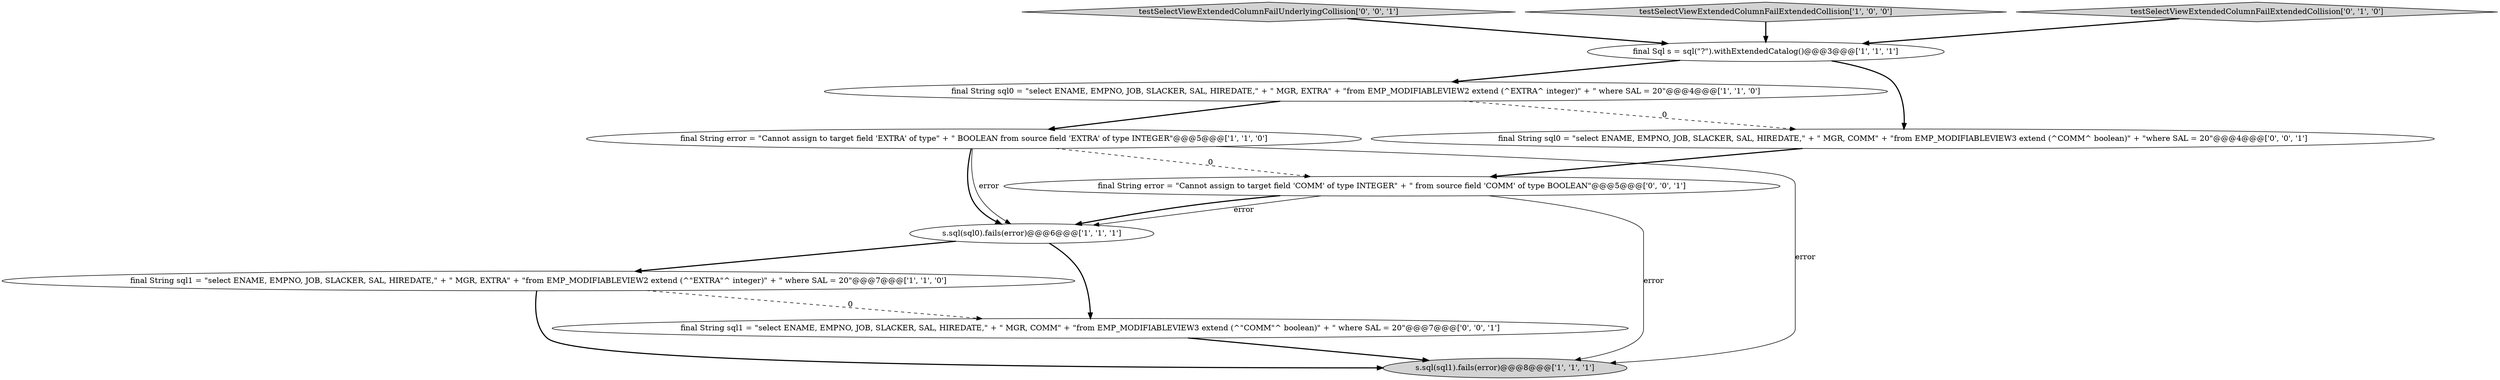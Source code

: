 digraph {
6 [style = filled, label = "final String sql1 = \"select ENAME, EMPNO, JOB, SLACKER, SAL, HIREDATE,\" + \" MGR, EXTRA\" + \"from EMP_MODIFIABLEVIEW2 extend (^\"EXTRA\"^ integer)\" + \" where SAL = 20\"@@@7@@@['1', '1', '0']", fillcolor = white, shape = ellipse image = "AAA0AAABBB1BBB"];
3 [style = filled, label = "final Sql s = sql(\"?\").withExtendedCatalog()@@@3@@@['1', '1', '1']", fillcolor = white, shape = ellipse image = "AAA0AAABBB1BBB"];
8 [style = filled, label = "final String sql0 = \"select ENAME, EMPNO, JOB, SLACKER, SAL, HIREDATE,\" + \" MGR, COMM\" + \"from EMP_MODIFIABLEVIEW3 extend (^COMM^ boolean)\" + \"where SAL = 20\"@@@4@@@['0', '0', '1']", fillcolor = white, shape = ellipse image = "AAA0AAABBB3BBB"];
11 [style = filled, label = "testSelectViewExtendedColumnFailUnderlyingCollision['0', '0', '1']", fillcolor = lightgray, shape = diamond image = "AAA0AAABBB3BBB"];
0 [style = filled, label = "final String error = \"Cannot assign to target field 'EXTRA' of type\" + \" BOOLEAN from source field 'EXTRA' of type INTEGER\"@@@5@@@['1', '1', '0']", fillcolor = white, shape = ellipse image = "AAA0AAABBB1BBB"];
5 [style = filled, label = "testSelectViewExtendedColumnFailExtendedCollision['1', '0', '0']", fillcolor = lightgray, shape = diamond image = "AAA0AAABBB1BBB"];
7 [style = filled, label = "testSelectViewExtendedColumnFailExtendedCollision['0', '1', '0']", fillcolor = lightgray, shape = diamond image = "AAA0AAABBB2BBB"];
9 [style = filled, label = "final String error = \"Cannot assign to target field 'COMM' of type INTEGER\" + \" from source field 'COMM' of type BOOLEAN\"@@@5@@@['0', '0', '1']", fillcolor = white, shape = ellipse image = "AAA0AAABBB3BBB"];
2 [style = filled, label = "s.sql(sql1).fails(error)@@@8@@@['1', '1', '1']", fillcolor = lightgray, shape = ellipse image = "AAA0AAABBB1BBB"];
1 [style = filled, label = "s.sql(sql0).fails(error)@@@6@@@['1', '1', '1']", fillcolor = white, shape = ellipse image = "AAA0AAABBB1BBB"];
10 [style = filled, label = "final String sql1 = \"select ENAME, EMPNO, JOB, SLACKER, SAL, HIREDATE,\" + \" MGR, COMM\" + \"from EMP_MODIFIABLEVIEW3 extend (^\"COMM\"^ boolean)\" + \" where SAL = 20\"@@@7@@@['0', '0', '1']", fillcolor = white, shape = ellipse image = "AAA0AAABBB3BBB"];
4 [style = filled, label = "final String sql0 = \"select ENAME, EMPNO, JOB, SLACKER, SAL, HIREDATE,\" + \" MGR, EXTRA\" + \"from EMP_MODIFIABLEVIEW2 extend (^EXTRA^ integer)\" + \" where SAL = 20\"@@@4@@@['1', '1', '0']", fillcolor = white, shape = ellipse image = "AAA0AAABBB1BBB"];
5->3 [style = bold, label=""];
9->2 [style = solid, label="error"];
0->1 [style = solid, label="error"];
10->2 [style = bold, label=""];
6->10 [style = dashed, label="0"];
1->6 [style = bold, label=""];
9->1 [style = solid, label="error"];
0->9 [style = dashed, label="0"];
9->1 [style = bold, label=""];
1->10 [style = bold, label=""];
11->3 [style = bold, label=""];
0->2 [style = solid, label="error"];
3->4 [style = bold, label=""];
0->1 [style = bold, label=""];
3->8 [style = bold, label=""];
7->3 [style = bold, label=""];
4->0 [style = bold, label=""];
4->8 [style = dashed, label="0"];
8->9 [style = bold, label=""];
6->2 [style = bold, label=""];
}
